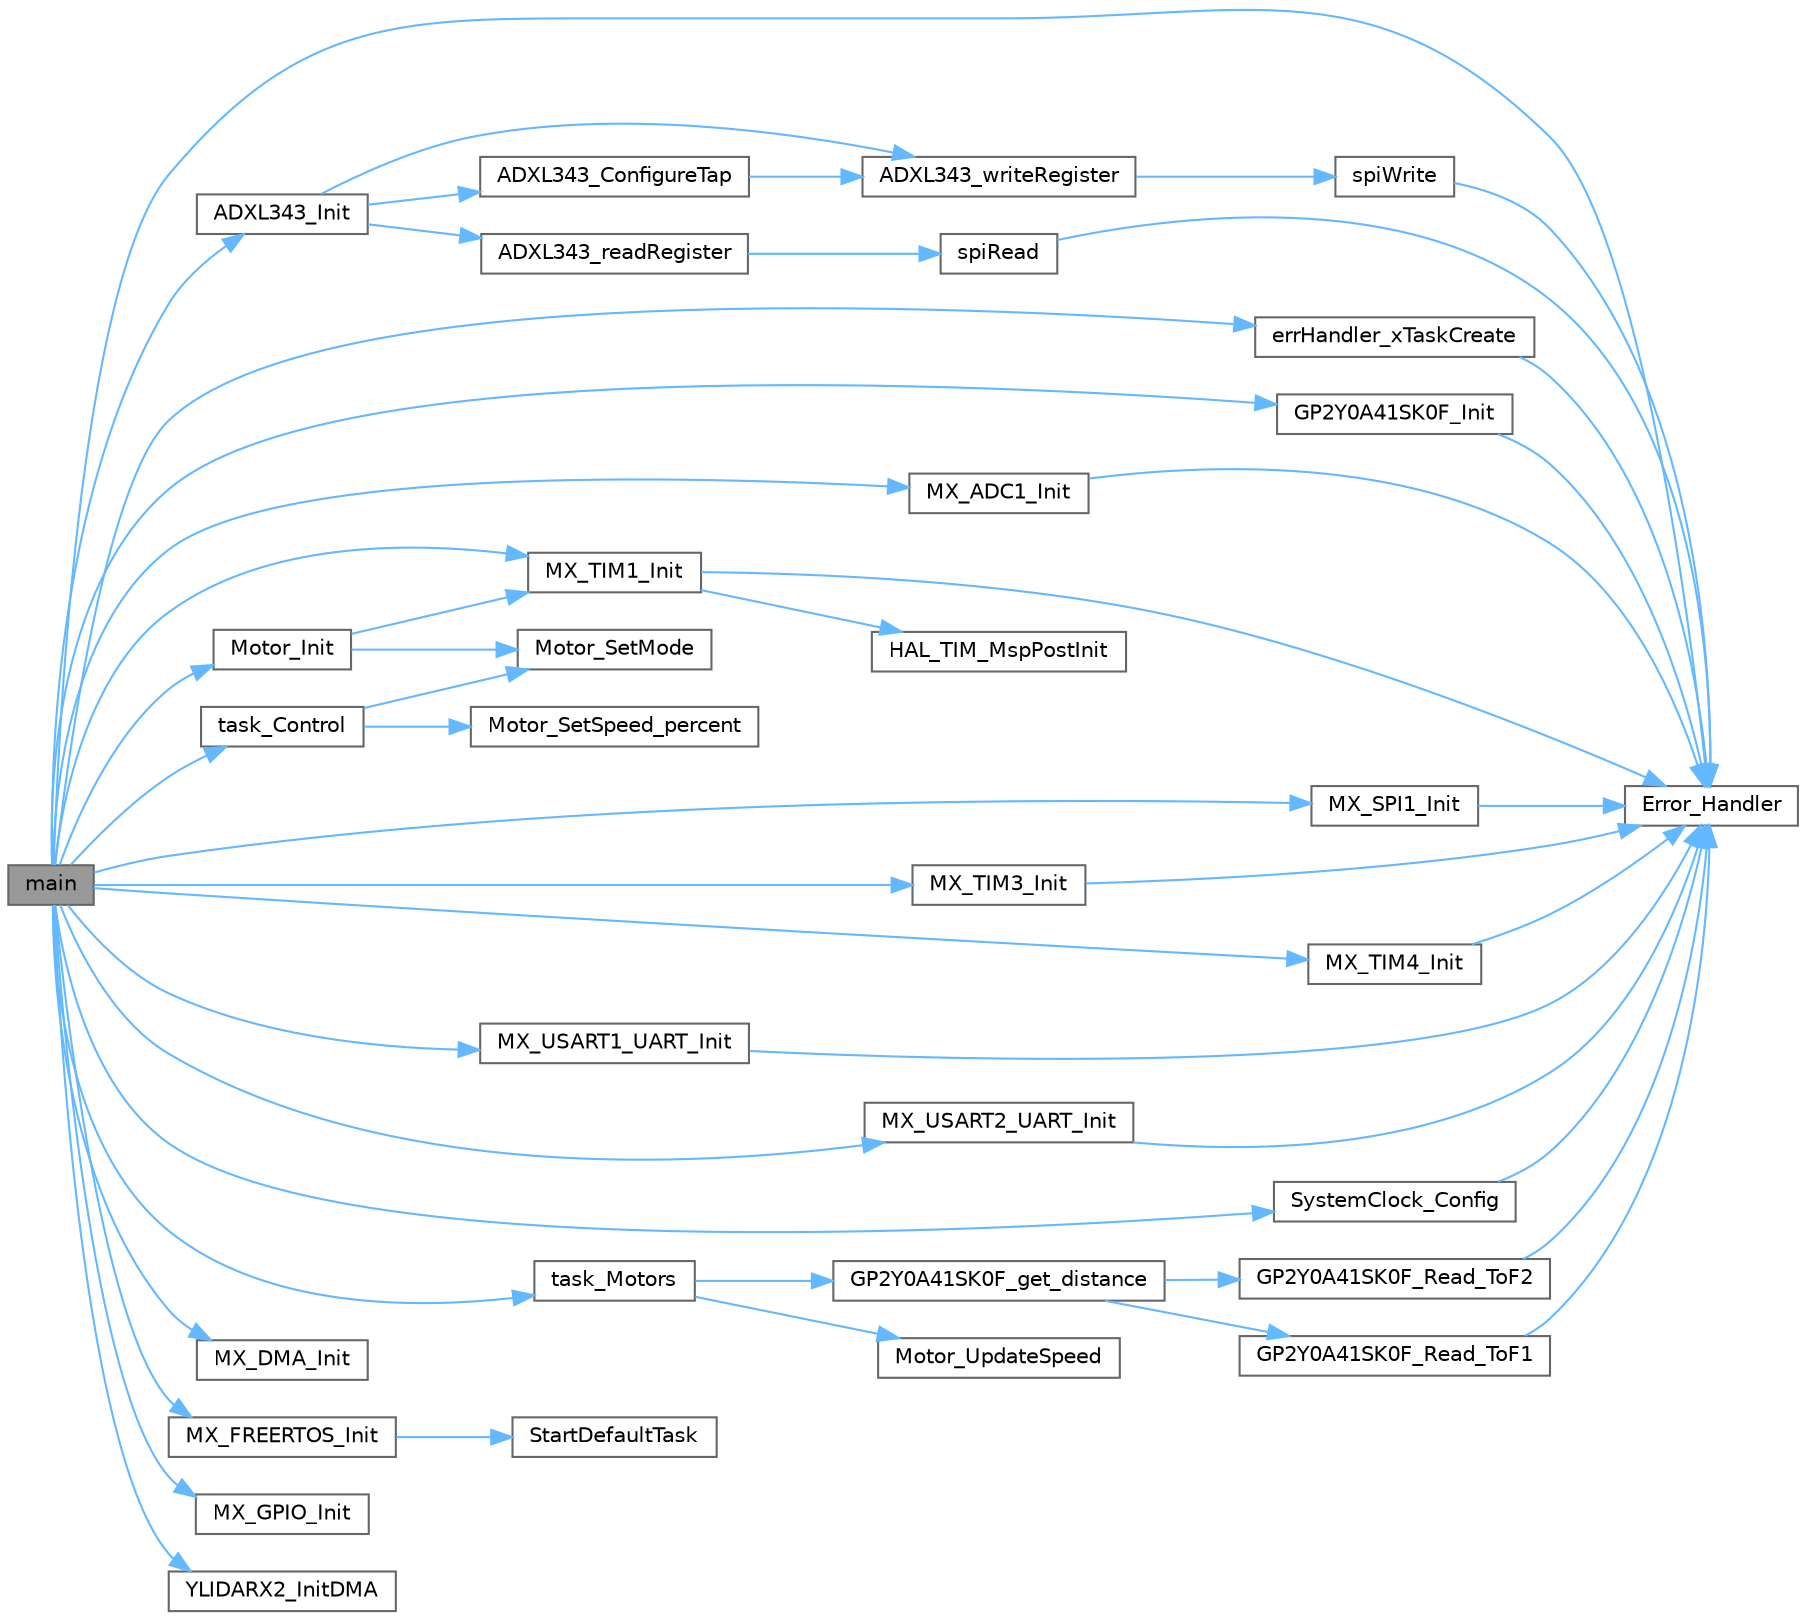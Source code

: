 digraph "main"
{
 // LATEX_PDF_SIZE
  bgcolor="transparent";
  edge [fontname=Helvetica,fontsize=10,labelfontname=Helvetica,labelfontsize=10];
  node [fontname=Helvetica,fontsize=10,shape=box,height=0.2,width=0.4];
  rankdir="LR";
  Node1 [id="Node000001",label="main",height=0.2,width=0.4,color="gray40", fillcolor="grey60", style="filled", fontcolor="black",tooltip="The application entry point."];
  Node1 -> Node2 [id="edge1_Node000001_Node000002",color="steelblue1",style="solid",tooltip=" "];
  Node2 [id="Node000002",label="ADXL343_Init",height=0.2,width=0.4,color="grey40", fillcolor="white", style="filled",URL="$driver__ADXL343_8c.html#ac75b471ef5ee00618abe6cc7cdc9ba46",tooltip="Initializes the ADXL343 accelerometer."];
  Node2 -> Node3 [id="edge2_Node000002_Node000003",color="steelblue1",style="solid",tooltip=" "];
  Node3 [id="Node000003",label="ADXL343_ConfigureTap",height=0.2,width=0.4,color="grey40", fillcolor="white", style="filled",URL="$driver__ADXL343_8c.html#a4271a55c2cc57351024a86ac84a0203a",tooltip="Configures single-tap detection for the ADXL343."];
  Node3 -> Node4 [id="edge3_Node000003_Node000004",color="steelblue1",style="solid",tooltip=" "];
  Node4 [id="Node000004",label="ADXL343_writeRegister",height=0.2,width=0.4,color="grey40", fillcolor="white", style="filled",URL="$driver__ADXL343_8c.html#afb2c4ce84c1c1dade8c7f0ff62730591",tooltip="Writes data to a specific register of the ADXL343."];
  Node4 -> Node5 [id="edge4_Node000004_Node000005",color="steelblue1",style="solid",tooltip=" "];
  Node5 [id="Node000005",label="spiWrite",height=0.2,width=0.4,color="grey40", fillcolor="white", style="filled",URL="$driver__ADXL343_8c.html#aaf4313256e790823fa015e28b544a29c",tooltip="Sends a command and data to the ADXL343 over SPI."];
  Node5 -> Node6 [id="edge5_Node000005_Node000006",color="steelblue1",style="solid",tooltip=" "];
  Node6 [id="Node000006",label="Error_Handler",height=0.2,width=0.4,color="grey40", fillcolor="white", style="filled",URL="$main_8c.html#a1730ffe1e560465665eb47d9264826f9",tooltip="This function is executed in case of error occurrence."];
  Node2 -> Node7 [id="edge6_Node000002_Node000007",color="steelblue1",style="solid",tooltip=" "];
  Node7 [id="Node000007",label="ADXL343_readRegister",height=0.2,width=0.4,color="grey40", fillcolor="white", style="filled",URL="$driver__ADXL343_8c.html#a5e3d1b1903a9848b19c1eb0048631d6a",tooltip="Reads data from a specific register of the ADXL343."];
  Node7 -> Node8 [id="edge7_Node000007_Node000008",color="steelblue1",style="solid",tooltip=" "];
  Node8 [id="Node000008",label="spiRead",height=0.2,width=0.4,color="grey40", fillcolor="white", style="filled",URL="$driver__ADXL343_8c.html#a989890910c714e6261f0b93cb6112a24",tooltip="Reads data from the ADXL343 over SPI."];
  Node8 -> Node6 [id="edge8_Node000008_Node000006",color="steelblue1",style="solid",tooltip=" "];
  Node2 -> Node4 [id="edge9_Node000002_Node000004",color="steelblue1",style="solid",tooltip=" "];
  Node1 -> Node9 [id="edge10_Node000001_Node000009",color="steelblue1",style="solid",tooltip=" "];
  Node9 [id="Node000009",label="errHandler_xTaskCreate",height=0.2,width=0.4,color="grey40", fillcolor="white", style="filled",URL="$main_8c.html#aa78a978fbd2432d86e6dd4b572b368af",tooltip="Handles errors during task creation."];
  Node9 -> Node6 [id="edge11_Node000009_Node000006",color="steelblue1",style="solid",tooltip=" "];
  Node1 -> Node6 [id="edge12_Node000001_Node000006",color="steelblue1",style="solid",tooltip=" "];
  Node1 -> Node10 [id="edge13_Node000001_Node000010",color="steelblue1",style="solid",tooltip=" "];
  Node10 [id="Node000010",label="GP2Y0A41SK0F_Init",height=0.2,width=0.4,color="grey40", fillcolor="white", style="filled",URL="$driver__GP2Y0A41SK0F_8c.html#aa7ad3e9907f6fb052aca0e5fd419485e",tooltip="Initialize the GP2Y0A41SK0F sensors."];
  Node10 -> Node6 [id="edge14_Node000010_Node000006",color="steelblue1",style="solid",tooltip=" "];
  Node1 -> Node11 [id="edge15_Node000001_Node000011",color="steelblue1",style="solid",tooltip=" "];
  Node11 [id="Node000011",label="Motor_Init",height=0.2,width=0.4,color="grey40", fillcolor="white", style="filled",URL="$driver__Motor_8c.html#ad1dfbf8ee0a807290e2030e9792ef959",tooltip="Initialize the motors."];
  Node11 -> Node12 [id="edge16_Node000011_Node000012",color="steelblue1",style="solid",tooltip=" "];
  Node12 [id="Node000012",label="Motor_SetMode",height=0.2,width=0.4,color="grey40", fillcolor="white", style="filled",URL="$driver__Motor_8c.html#a3b02c81c2bf2acaa597535ee656afe16",tooltip="Set the operating mode of the motors."];
  Node11 -> Node13 [id="edge17_Node000011_Node000013",color="steelblue1",style="solid",tooltip=" "];
  Node13 [id="Node000013",label="MX_TIM1_Init",height=0.2,width=0.4,color="grey40", fillcolor="white", style="filled",URL="$tim_8c.html#ad1f9d42690163f73f73e5b820c81ca14",tooltip=" "];
  Node13 -> Node6 [id="edge18_Node000013_Node000006",color="steelblue1",style="solid",tooltip=" "];
  Node13 -> Node14 [id="edge19_Node000013_Node000014",color="steelblue1",style="solid",tooltip=" "];
  Node14 [id="Node000014",label="HAL_TIM_MspPostInit",height=0.2,width=0.4,color="grey40", fillcolor="white", style="filled",URL="$tim_8c.html#a708f19bbc41b292fccf38f2d9796c46a",tooltip=" "];
  Node1 -> Node15 [id="edge20_Node000001_Node000015",color="steelblue1",style="solid",tooltip=" "];
  Node15 [id="Node000015",label="MX_ADC1_Init",height=0.2,width=0.4,color="grey40", fillcolor="white", style="filled",URL="$adc_8c.html#acccd58aa70215a6b184ad242312ffd0c",tooltip=" "];
  Node15 -> Node6 [id="edge21_Node000015_Node000006",color="steelblue1",style="solid",tooltip=" "];
  Node1 -> Node16 [id="edge22_Node000001_Node000016",color="steelblue1",style="solid",tooltip=" "];
  Node16 [id="Node000016",label="MX_DMA_Init",height=0.2,width=0.4,color="grey40", fillcolor="white", style="filled",URL="$dma_8c.html#a323249dac769f9855c10b4ec9446b707",tooltip=" "];
  Node1 -> Node17 [id="edge23_Node000001_Node000017",color="steelblue1",style="solid",tooltip=" "];
  Node17 [id="Node000017",label="MX_FREERTOS_Init",height=0.2,width=0.4,color="grey40", fillcolor="white", style="filled",URL="$app__freertos_8c.html#abade755e13d07c10889ae83143656158",tooltip="FreeRTOS initialization."];
  Node17 -> Node18 [id="edge24_Node000017_Node000018",color="steelblue1",style="solid",tooltip=" "];
  Node18 [id="Node000018",label="StartDefaultTask",height=0.2,width=0.4,color="grey40", fillcolor="white", style="filled",URL="$app__freertos_8c.html#a016544463b4842ced7191baf8f449cea",tooltip="Function implementing the defaultTask thread."];
  Node1 -> Node19 [id="edge25_Node000001_Node000019",color="steelblue1",style="solid",tooltip=" "];
  Node19 [id="Node000019",label="MX_GPIO_Init",height=0.2,width=0.4,color="grey40", fillcolor="white", style="filled",URL="$gpio_8c.html#ac724e431d2af879252de35615be2bdea",tooltip=" "];
  Node1 -> Node20 [id="edge26_Node000001_Node000020",color="steelblue1",style="solid",tooltip=" "];
  Node20 [id="Node000020",label="MX_SPI1_Init",height=0.2,width=0.4,color="grey40", fillcolor="white", style="filled",URL="$spi_8c.html#af81398f9775695df0b172367651ca3e6",tooltip=" "];
  Node20 -> Node6 [id="edge27_Node000020_Node000006",color="steelblue1",style="solid",tooltip=" "];
  Node1 -> Node13 [id="edge28_Node000001_Node000013",color="steelblue1",style="solid",tooltip=" "];
  Node1 -> Node21 [id="edge29_Node000001_Node000021",color="steelblue1",style="solid",tooltip=" "];
  Node21 [id="Node000021",label="MX_TIM3_Init",height=0.2,width=0.4,color="grey40", fillcolor="white", style="filled",URL="$tim_8c.html#a7912f2916786a2c33cb6fb8259ade58c",tooltip=" "];
  Node21 -> Node6 [id="edge30_Node000021_Node000006",color="steelblue1",style="solid",tooltip=" "];
  Node1 -> Node22 [id="edge31_Node000001_Node000022",color="steelblue1",style="solid",tooltip=" "];
  Node22 [id="Node000022",label="MX_TIM4_Init",height=0.2,width=0.4,color="grey40", fillcolor="white", style="filled",URL="$tim_8c.html#aef1e0b132b1af1c923cc420a57180c67",tooltip=" "];
  Node22 -> Node6 [id="edge32_Node000022_Node000006",color="steelblue1",style="solid",tooltip=" "];
  Node1 -> Node23 [id="edge33_Node000001_Node000023",color="steelblue1",style="solid",tooltip=" "];
  Node23 [id="Node000023",label="MX_USART1_UART_Init",height=0.2,width=0.4,color="grey40", fillcolor="white", style="filled",URL="$usart_8c.html#a57d1167735baafab8e3288526c424929",tooltip=" "];
  Node23 -> Node6 [id="edge34_Node000023_Node000006",color="steelblue1",style="solid",tooltip=" "];
  Node1 -> Node24 [id="edge35_Node000001_Node000024",color="steelblue1",style="solid",tooltip=" "];
  Node24 [id="Node000024",label="MX_USART2_UART_Init",height=0.2,width=0.4,color="grey40", fillcolor="white", style="filled",URL="$usart_8c.html#a052088fe5bb3f807a4b2502e664fd4fd",tooltip=" "];
  Node24 -> Node6 [id="edge36_Node000024_Node000006",color="steelblue1",style="solid",tooltip=" "];
  Node1 -> Node25 [id="edge37_Node000001_Node000025",color="steelblue1",style="solid",tooltip=" "];
  Node25 [id="Node000025",label="SystemClock_Config",height=0.2,width=0.4,color="grey40", fillcolor="white", style="filled",URL="$main_8c.html#a70af21c671abfcc773614a9a4f63d920",tooltip="System Clock Configuration."];
  Node25 -> Node6 [id="edge38_Node000025_Node000006",color="steelblue1",style="solid",tooltip=" "];
  Node1 -> Node26 [id="edge39_Node000001_Node000026",color="steelblue1",style="solid",tooltip=" "];
  Node26 [id="Node000026",label="task_Control",height=0.2,width=0.4,color="grey40", fillcolor="white", style="filled",URL="$main_8c.html#acd1f91d39bdbd6e86a287e6c0f6eb700",tooltip="Behavior control task."];
  Node26 -> Node12 [id="edge40_Node000026_Node000012",color="steelblue1",style="solid",tooltip=" "];
  Node26 -> Node27 [id="edge41_Node000026_Node000027",color="steelblue1",style="solid",tooltip=" "];
  Node27 [id="Node000027",label="Motor_SetSpeed_percent",height=0.2,width=0.4,color="grey40", fillcolor="white", style="filled",URL="$driver__Motor_8c.html#a99e002085849d62c67a8c049a9e18f68",tooltip="Set the speed of the motors as a percentage of maximum speed."];
  Node1 -> Node28 [id="edge42_Node000001_Node000028",color="steelblue1",style="solid",tooltip=" "];
  Node28 [id="Node000028",label="task_Motors",height=0.2,width=0.4,color="grey40", fillcolor="white", style="filled",URL="$main_8c.html#a8f10a863197fb81d232a412773658b78",tooltip="Task declarations."];
  Node28 -> Node29 [id="edge43_Node000028_Node000029",color="steelblue1",style="solid",tooltip=" "];
  Node29 [id="Node000029",label="GP2Y0A41SK0F_get_distance",height=0.2,width=0.4,color="grey40", fillcolor="white", style="filled",URL="$driver__GP2Y0A41SK0F_8c.html#a45360e44b7a7b368b4fa9ba584d6fb3a",tooltip="Compute distances for both ToF sensors based on ADC readings."];
  Node29 -> Node30 [id="edge44_Node000029_Node000030",color="steelblue1",style="solid",tooltip=" "];
  Node30 [id="Node000030",label="GP2Y0A41SK0F_Read_ToF1",height=0.2,width=0.4,color="grey40", fillcolor="white", style="filled",URL="$driver__GP2Y0A41SK0F_8c.html#a717bc3d5b29849d805ba7bb3db352d56",tooltip="Read raw ADC value from ToF sensor 1."];
  Node30 -> Node6 [id="edge45_Node000030_Node000006",color="steelblue1",style="solid",tooltip=" "];
  Node29 -> Node31 [id="edge46_Node000029_Node000031",color="steelblue1",style="solid",tooltip=" "];
  Node31 [id="Node000031",label="GP2Y0A41SK0F_Read_ToF2",height=0.2,width=0.4,color="grey40", fillcolor="white", style="filled",URL="$driver__GP2Y0A41SK0F_8c.html#ad0568e5c44844e6efc75a7dfe9f9d490",tooltip="Read raw ADC value from ToF sensor 2."];
  Node31 -> Node6 [id="edge47_Node000031_Node000006",color="steelblue1",style="solid",tooltip=" "];
  Node28 -> Node32 [id="edge48_Node000028_Node000032",color="steelblue1",style="solid",tooltip=" "];
  Node32 [id="Node000032",label="Motor_UpdateSpeed",height=0.2,width=0.4,color="grey40", fillcolor="white", style="filled",URL="$driver__Motor_8c.html#a545aba630910986048b10789d7eefc60",tooltip="Update motor speeds gradually to achieve smoother transitions."];
  Node1 -> Node33 [id="edge49_Node000001_Node000033",color="steelblue1",style="solid",tooltip=" "];
  Node33 [id="Node000033",label="YLIDARX2_InitDMA",height=0.2,width=0.4,color="grey40", fillcolor="white", style="filled",URL="$driver__YLIDARX2_8c.html#a763cead40ecca92b7b3416d894686709",tooltip="Initialize the YDLIDAR X2 driver with DMA."];
}
